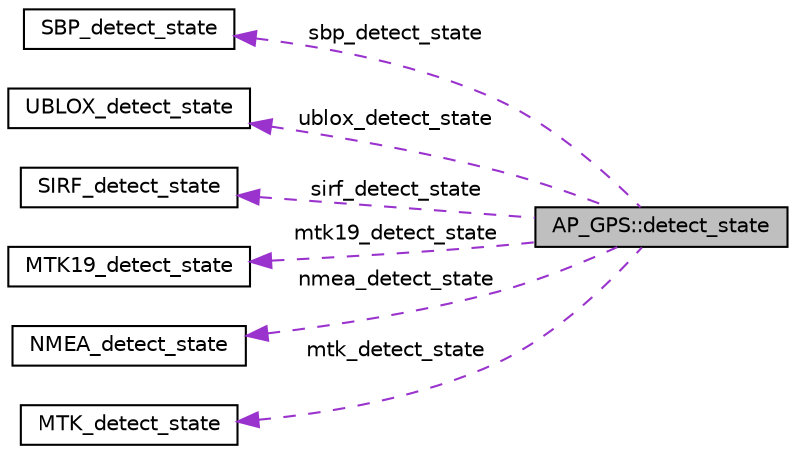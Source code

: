digraph "AP_GPS::detect_state"
{
 // INTERACTIVE_SVG=YES
  edge [fontname="Helvetica",fontsize="10",labelfontname="Helvetica",labelfontsize="10"];
  node [fontname="Helvetica",fontsize="10",shape=record];
  rankdir="LR";
  Node1 [label="AP_GPS::detect_state",height=0.2,width=0.4,color="black", fillcolor="grey75", style="filled" fontcolor="black"];
  Node2 -> Node1 [dir="back",color="darkorchid3",fontsize="10",style="dashed",label=" sbp_detect_state" ,fontname="Helvetica"];
  Node2 [label="SBP_detect_state",height=0.2,width=0.4,color="black", fillcolor="white", style="filled",URL="$structSBP__detect__state.html"];
  Node3 -> Node1 [dir="back",color="darkorchid3",fontsize="10",style="dashed",label=" ublox_detect_state" ,fontname="Helvetica"];
  Node3 [label="UBLOX_detect_state",height=0.2,width=0.4,color="black", fillcolor="white", style="filled",URL="$structUBLOX__detect__state.html"];
  Node4 -> Node1 [dir="back",color="darkorchid3",fontsize="10",style="dashed",label=" sirf_detect_state" ,fontname="Helvetica"];
  Node4 [label="SIRF_detect_state",height=0.2,width=0.4,color="black", fillcolor="white", style="filled",URL="$structSIRF__detect__state.html"];
  Node5 -> Node1 [dir="back",color="darkorchid3",fontsize="10",style="dashed",label=" mtk19_detect_state" ,fontname="Helvetica"];
  Node5 [label="MTK19_detect_state",height=0.2,width=0.4,color="black", fillcolor="white", style="filled",URL="$structMTK19__detect__state.html"];
  Node6 -> Node1 [dir="back",color="darkorchid3",fontsize="10",style="dashed",label=" nmea_detect_state" ,fontname="Helvetica"];
  Node6 [label="NMEA_detect_state",height=0.2,width=0.4,color="black", fillcolor="white", style="filled",URL="$structNMEA__detect__state.html"];
  Node7 -> Node1 [dir="back",color="darkorchid3",fontsize="10",style="dashed",label=" mtk_detect_state" ,fontname="Helvetica"];
  Node7 [label="MTK_detect_state",height=0.2,width=0.4,color="black", fillcolor="white", style="filled",URL="$structMTK__detect__state.html"];
}
